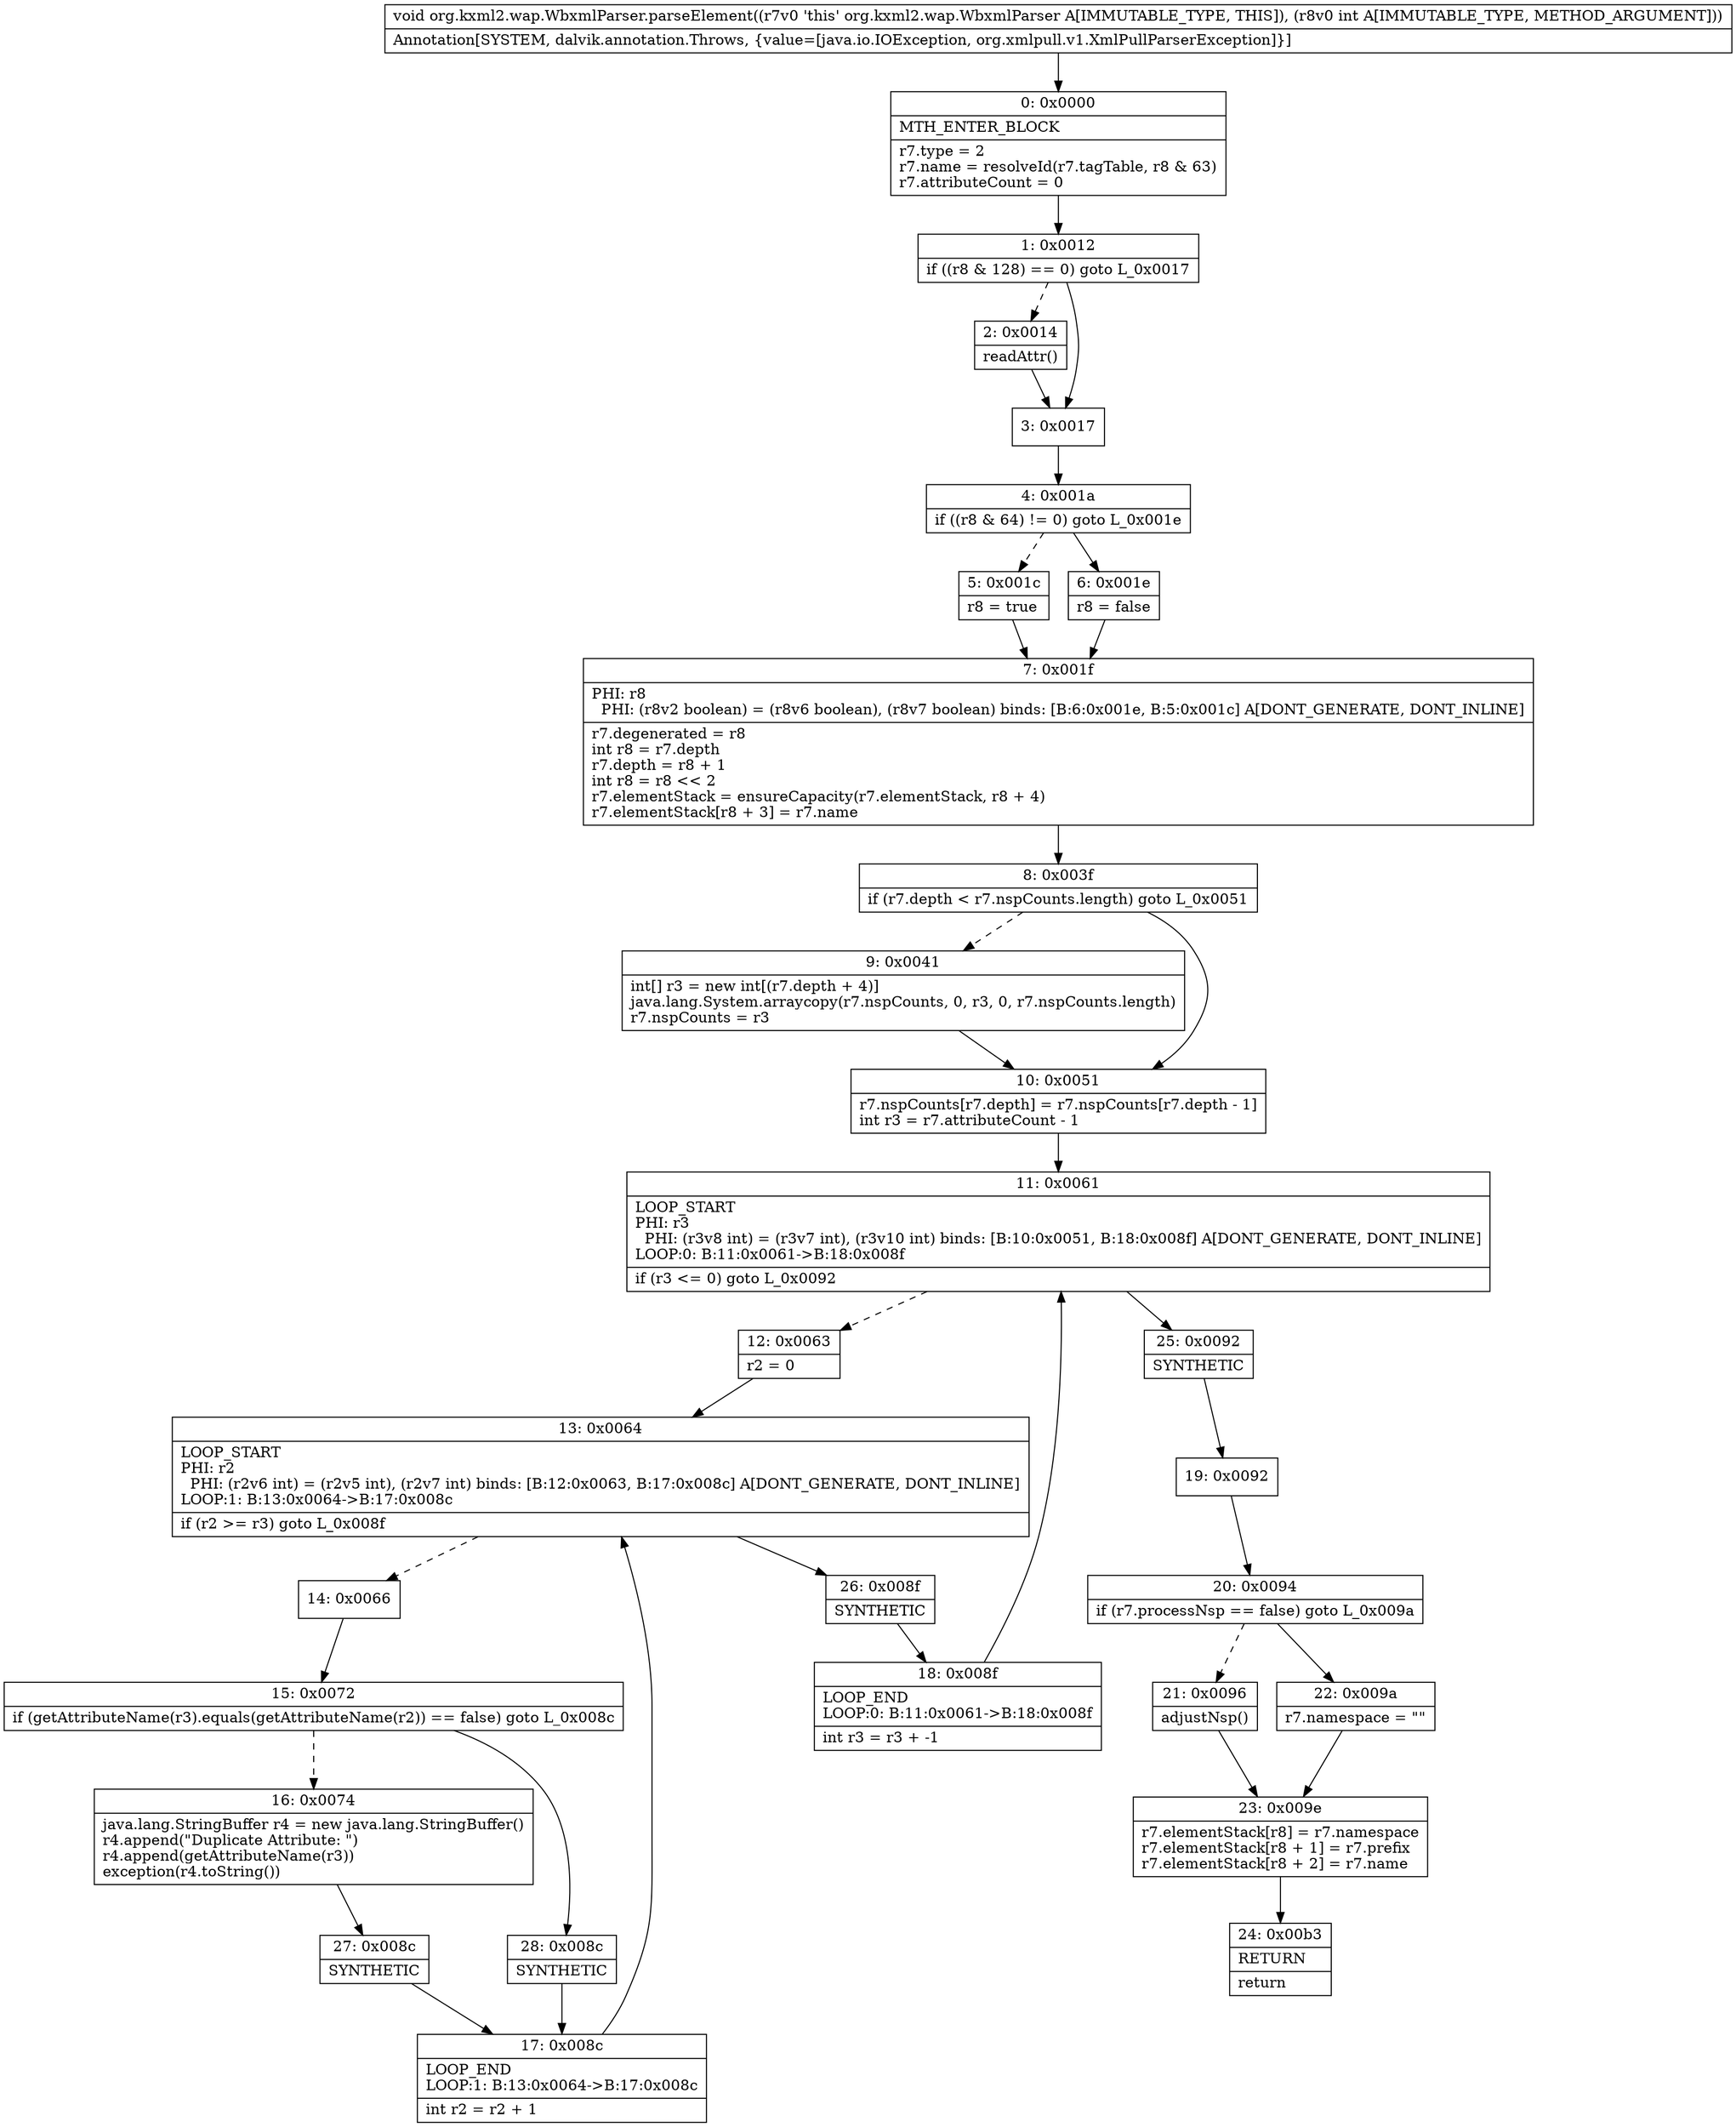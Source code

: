 digraph "CFG fororg.kxml2.wap.WbxmlParser.parseElement(I)V" {
Node_0 [shape=record,label="{0\:\ 0x0000|MTH_ENTER_BLOCK\l|r7.type = 2\lr7.name = resolveId(r7.tagTable, r8 & 63)\lr7.attributeCount = 0\l}"];
Node_1 [shape=record,label="{1\:\ 0x0012|if ((r8 & 128) == 0) goto L_0x0017\l}"];
Node_2 [shape=record,label="{2\:\ 0x0014|readAttr()\l}"];
Node_3 [shape=record,label="{3\:\ 0x0017}"];
Node_4 [shape=record,label="{4\:\ 0x001a|if ((r8 & 64) != 0) goto L_0x001e\l}"];
Node_5 [shape=record,label="{5\:\ 0x001c|r8 = true\l}"];
Node_6 [shape=record,label="{6\:\ 0x001e|r8 = false\l}"];
Node_7 [shape=record,label="{7\:\ 0x001f|PHI: r8 \l  PHI: (r8v2 boolean) = (r8v6 boolean), (r8v7 boolean) binds: [B:6:0x001e, B:5:0x001c] A[DONT_GENERATE, DONT_INLINE]\l|r7.degenerated = r8\lint r8 = r7.depth\lr7.depth = r8 + 1\lint r8 = r8 \<\< 2\lr7.elementStack = ensureCapacity(r7.elementStack, r8 + 4)\lr7.elementStack[r8 + 3] = r7.name\l}"];
Node_8 [shape=record,label="{8\:\ 0x003f|if (r7.depth \< r7.nspCounts.length) goto L_0x0051\l}"];
Node_9 [shape=record,label="{9\:\ 0x0041|int[] r3 = new int[(r7.depth + 4)]\ljava.lang.System.arraycopy(r7.nspCounts, 0, r3, 0, r7.nspCounts.length)\lr7.nspCounts = r3\l}"];
Node_10 [shape=record,label="{10\:\ 0x0051|r7.nspCounts[r7.depth] = r7.nspCounts[r7.depth \- 1]\lint r3 = r7.attributeCount \- 1\l}"];
Node_11 [shape=record,label="{11\:\ 0x0061|LOOP_START\lPHI: r3 \l  PHI: (r3v8 int) = (r3v7 int), (r3v10 int) binds: [B:10:0x0051, B:18:0x008f] A[DONT_GENERATE, DONT_INLINE]\lLOOP:0: B:11:0x0061\-\>B:18:0x008f\l|if (r3 \<= 0) goto L_0x0092\l}"];
Node_12 [shape=record,label="{12\:\ 0x0063|r2 = 0\l}"];
Node_13 [shape=record,label="{13\:\ 0x0064|LOOP_START\lPHI: r2 \l  PHI: (r2v6 int) = (r2v5 int), (r2v7 int) binds: [B:12:0x0063, B:17:0x008c] A[DONT_GENERATE, DONT_INLINE]\lLOOP:1: B:13:0x0064\-\>B:17:0x008c\l|if (r2 \>= r3) goto L_0x008f\l}"];
Node_14 [shape=record,label="{14\:\ 0x0066}"];
Node_15 [shape=record,label="{15\:\ 0x0072|if (getAttributeName(r3).equals(getAttributeName(r2)) == false) goto L_0x008c\l}"];
Node_16 [shape=record,label="{16\:\ 0x0074|java.lang.StringBuffer r4 = new java.lang.StringBuffer()\lr4.append(\"Duplicate Attribute: \")\lr4.append(getAttributeName(r3))\lexception(r4.toString())\l}"];
Node_17 [shape=record,label="{17\:\ 0x008c|LOOP_END\lLOOP:1: B:13:0x0064\-\>B:17:0x008c\l|int r2 = r2 + 1\l}"];
Node_18 [shape=record,label="{18\:\ 0x008f|LOOP_END\lLOOP:0: B:11:0x0061\-\>B:18:0x008f\l|int r3 = r3 + \-1\l}"];
Node_19 [shape=record,label="{19\:\ 0x0092}"];
Node_20 [shape=record,label="{20\:\ 0x0094|if (r7.processNsp == false) goto L_0x009a\l}"];
Node_21 [shape=record,label="{21\:\ 0x0096|adjustNsp()\l}"];
Node_22 [shape=record,label="{22\:\ 0x009a|r7.namespace = \"\"\l}"];
Node_23 [shape=record,label="{23\:\ 0x009e|r7.elementStack[r8] = r7.namespace\lr7.elementStack[r8 + 1] = r7.prefix\lr7.elementStack[r8 + 2] = r7.name\l}"];
Node_24 [shape=record,label="{24\:\ 0x00b3|RETURN\l|return\l}"];
Node_25 [shape=record,label="{25\:\ 0x0092|SYNTHETIC\l}"];
Node_26 [shape=record,label="{26\:\ 0x008f|SYNTHETIC\l}"];
Node_27 [shape=record,label="{27\:\ 0x008c|SYNTHETIC\l}"];
Node_28 [shape=record,label="{28\:\ 0x008c|SYNTHETIC\l}"];
MethodNode[shape=record,label="{void org.kxml2.wap.WbxmlParser.parseElement((r7v0 'this' org.kxml2.wap.WbxmlParser A[IMMUTABLE_TYPE, THIS]), (r8v0 int A[IMMUTABLE_TYPE, METHOD_ARGUMENT]))  | Annotation[SYSTEM, dalvik.annotation.Throws, \{value=[java.io.IOException, org.xmlpull.v1.XmlPullParserException]\}]\l}"];
MethodNode -> Node_0;
Node_0 -> Node_1;
Node_1 -> Node_2[style=dashed];
Node_1 -> Node_3;
Node_2 -> Node_3;
Node_3 -> Node_4;
Node_4 -> Node_5[style=dashed];
Node_4 -> Node_6;
Node_5 -> Node_7;
Node_6 -> Node_7;
Node_7 -> Node_8;
Node_8 -> Node_9[style=dashed];
Node_8 -> Node_10;
Node_9 -> Node_10;
Node_10 -> Node_11;
Node_11 -> Node_12[style=dashed];
Node_11 -> Node_25;
Node_12 -> Node_13;
Node_13 -> Node_14[style=dashed];
Node_13 -> Node_26;
Node_14 -> Node_15;
Node_15 -> Node_16[style=dashed];
Node_15 -> Node_28;
Node_16 -> Node_27;
Node_17 -> Node_13;
Node_18 -> Node_11;
Node_19 -> Node_20;
Node_20 -> Node_21[style=dashed];
Node_20 -> Node_22;
Node_21 -> Node_23;
Node_22 -> Node_23;
Node_23 -> Node_24;
Node_25 -> Node_19;
Node_26 -> Node_18;
Node_27 -> Node_17;
Node_28 -> Node_17;
}

